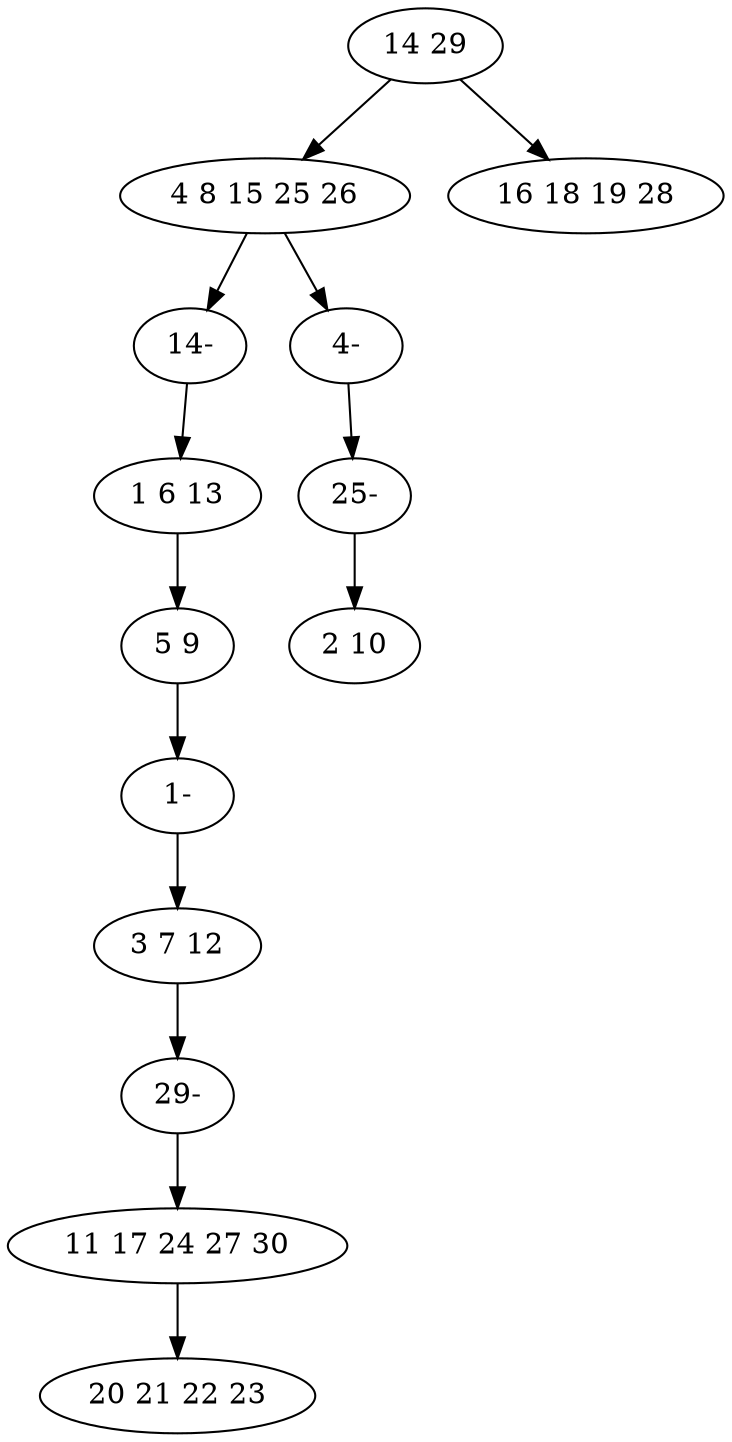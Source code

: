 digraph true_tree {
	"0" -> "1"
	"1" -> "10"
	"2" -> "3"
	"1" -> "9"
	"3" -> "13"
	"0" -> "6"
	"5" -> "11"
	"7" -> "8"
	"9" -> "12"
	"10" -> "2"
	"11" -> "7"
	"12" -> "4"
	"13" -> "5"
	"0" [label="14 29"];
	"1" [label="4 8 15 25 26"];
	"2" [label="1 6 13"];
	"3" [label="5 9"];
	"4" [label="2 10"];
	"5" [label="3 7 12"];
	"6" [label="16 18 19 28"];
	"7" [label="11 17 24 27 30"];
	"8" [label="20 21 22 23"];
	"9" [label="4-"];
	"10" [label="14-"];
	"11" [label="29-"];
	"12" [label="25-"];
	"13" [label="1-"];
}
